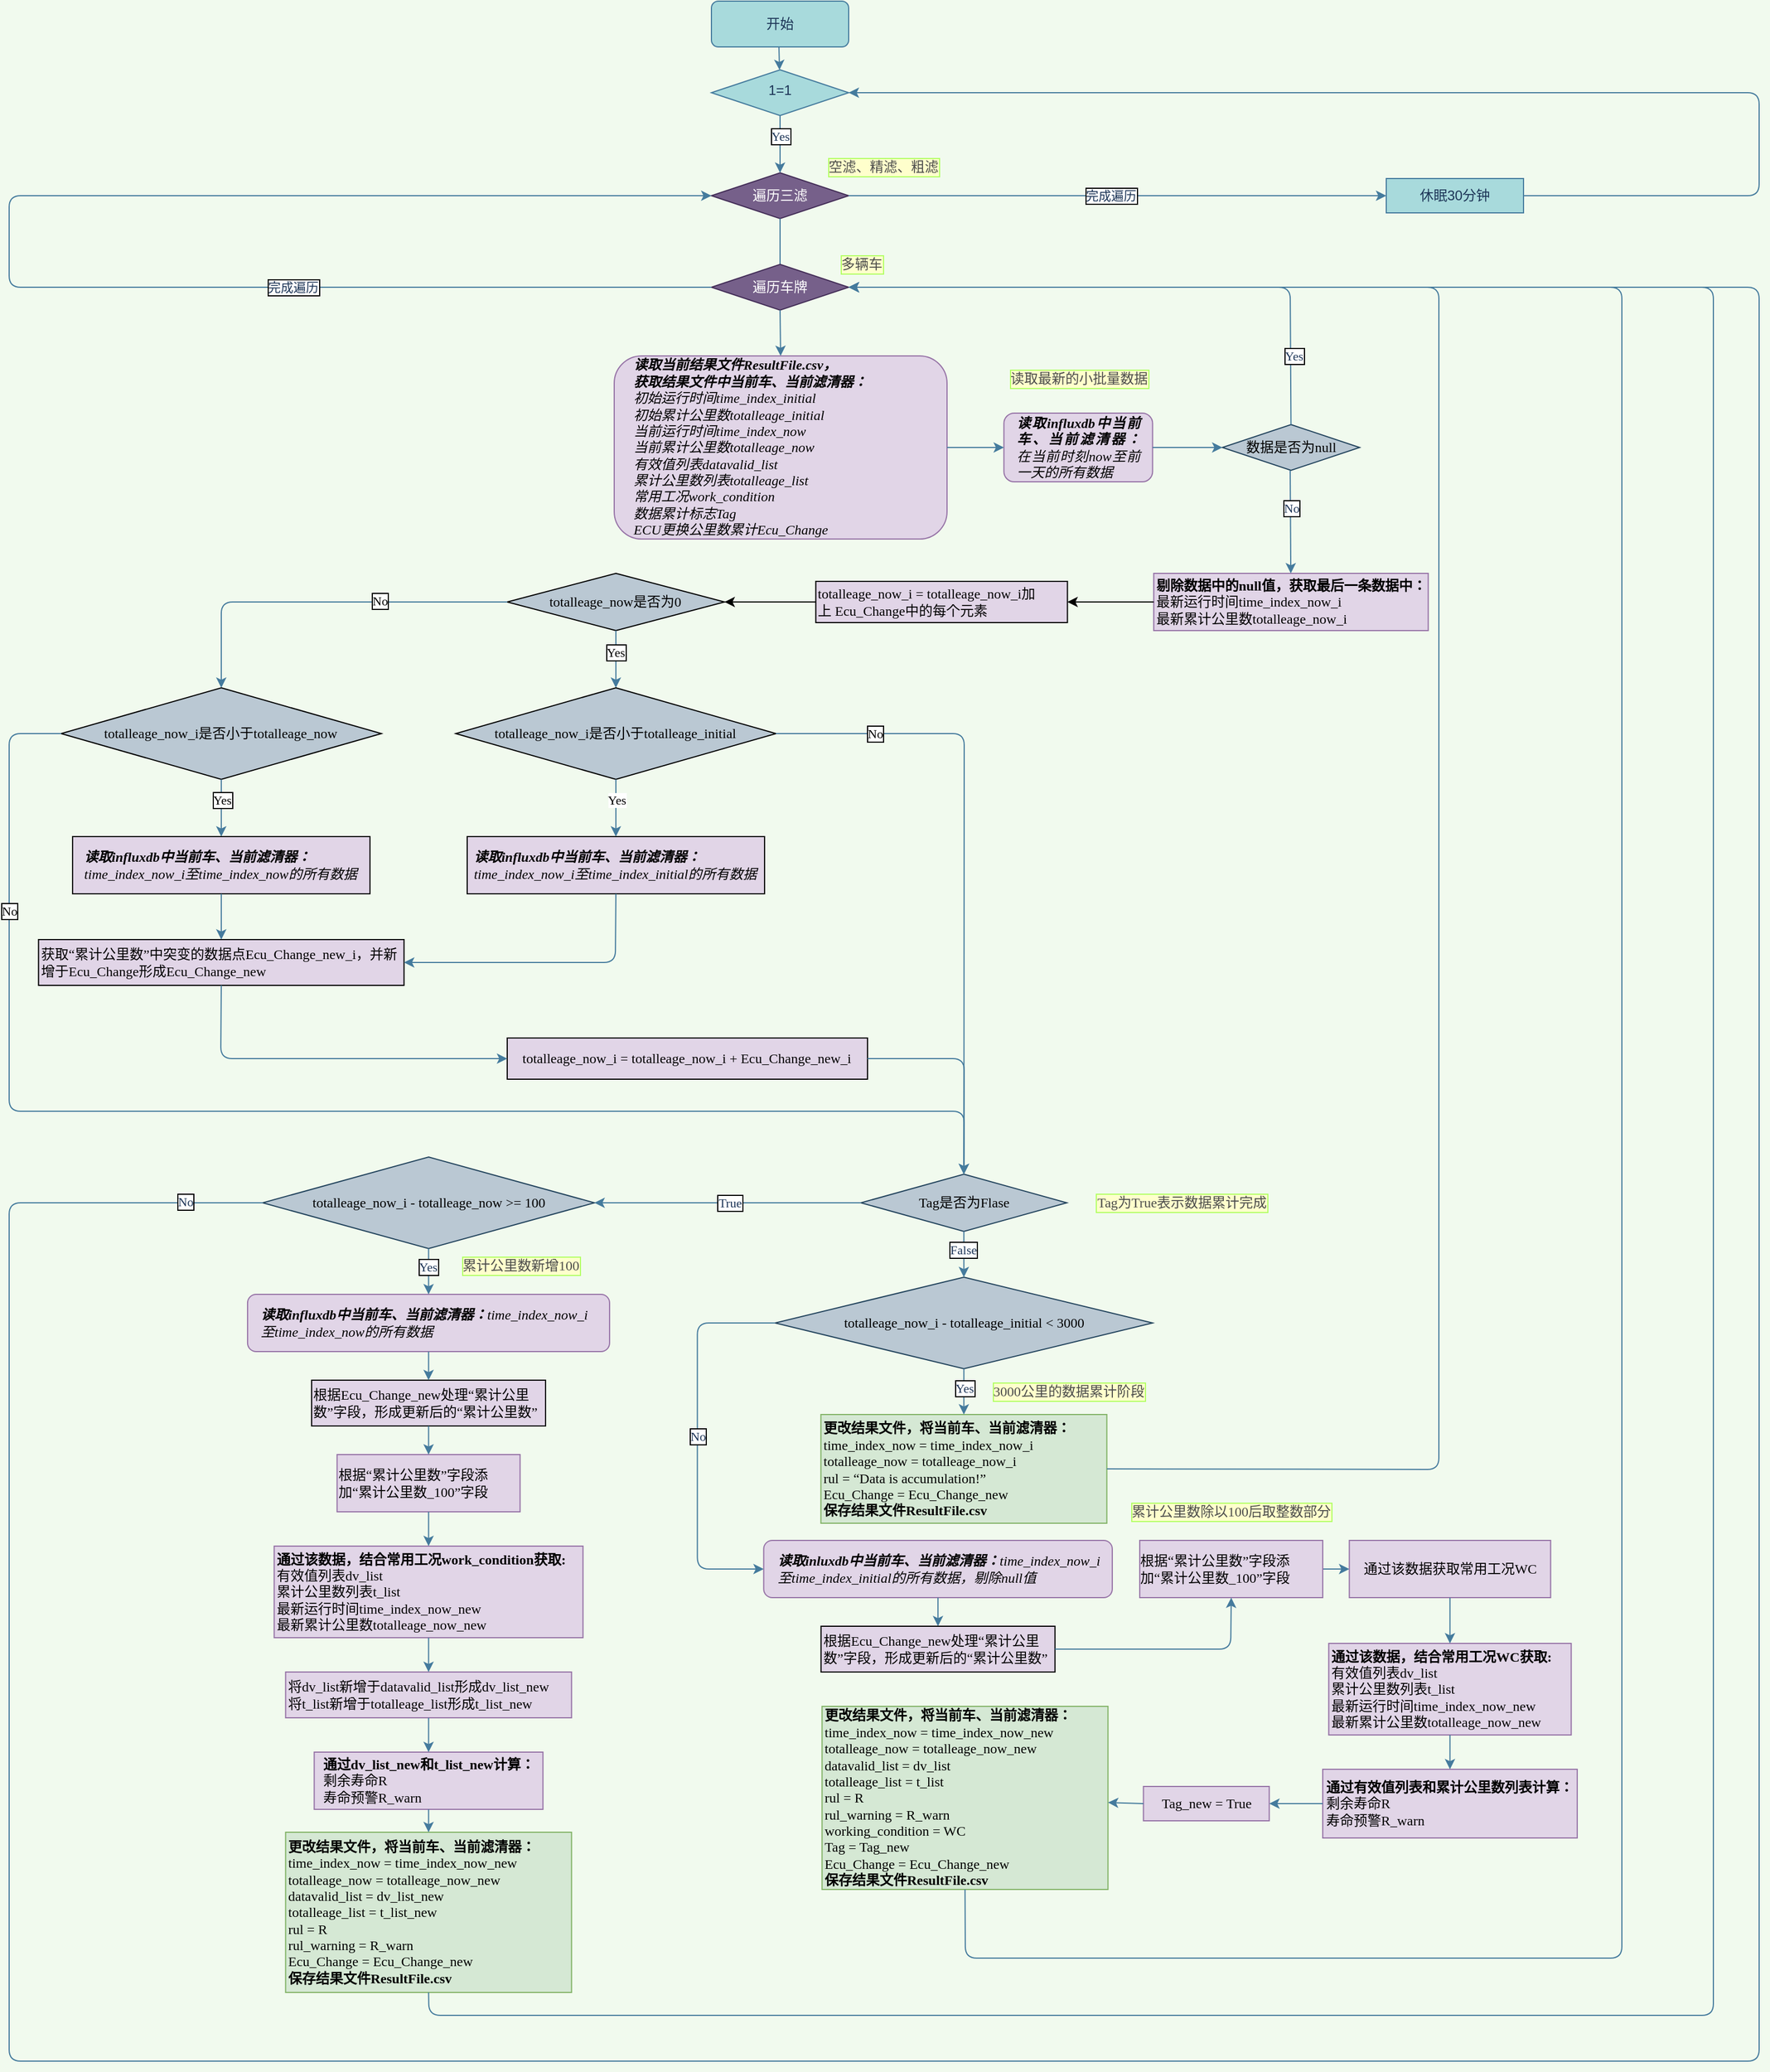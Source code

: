 <mxfile version="17.2.2" type="github">
  <diagram id="C5RBs43oDa-KdzZeNtuy" name="Page-1">
    <mxGraphModel dx="961" dy="343" grid="1" gridSize="10" guides="1" tooltips="1" connect="1" arrows="1" fold="1" page="1" pageScale="1" pageWidth="3300" pageHeight="4681" background="#F1FAEE" math="0" shadow="0">
      <root>
        <mxCell id="WIyWlLk6GJQsqaUBKTNV-0" />
        <mxCell id="WIyWlLk6GJQsqaUBKTNV-1" parent="WIyWlLk6GJQsqaUBKTNV-0" />
        <mxCell id="WIyWlLk6GJQsqaUBKTNV-3" value="开始" style="rounded=1;whiteSpace=wrap;html=1;fontSize=12;glass=0;strokeWidth=1;shadow=0;fillColor=#A8DADC;strokeColor=#457B9D;fontColor=#1D3557;" parent="WIyWlLk6GJQsqaUBKTNV-1" vertex="1">
          <mxGeometry x="1214" y="140" width="120" height="40" as="geometry" />
        </mxCell>
        <mxCell id="WIyWlLk6GJQsqaUBKTNV-6" value="1=1" style="rhombus;whiteSpace=wrap;html=1;shadow=0;fontFamily=Helvetica;fontSize=12;align=center;strokeWidth=1;spacing=6;spacingTop=-4;fillColor=#A8DADC;strokeColor=#457B9D;fontColor=#1D3557;" parent="WIyWlLk6GJQsqaUBKTNV-1" vertex="1">
          <mxGeometry x="1214" y="200" width="120" height="40" as="geometry" />
        </mxCell>
        <mxCell id="FsYi8NZGnZM2h-i9JEnJ-3" value="休眠30分钟" style="rounded=0;whiteSpace=wrap;html=1;sketch=0;fontColor=#1D3557;strokeColor=#457B9D;fillColor=#A8DADC;" parent="WIyWlLk6GJQsqaUBKTNV-1" vertex="1">
          <mxGeometry x="1804" y="295" width="120" height="30" as="geometry" />
        </mxCell>
        <mxCell id="FsYi8NZGnZM2h-i9JEnJ-4" value="" style="endArrow=classic;html=1;rounded=1;sketch=0;fontColor=#1D3557;strokeColor=#457B9D;fillColor=#A8DADC;curved=0;entryX=1;entryY=0.5;entryDx=0;entryDy=0;exitX=1;exitY=0.5;exitDx=0;exitDy=0;" parent="WIyWlLk6GJQsqaUBKTNV-1" source="FsYi8NZGnZM2h-i9JEnJ-3" target="WIyWlLk6GJQsqaUBKTNV-6" edge="1">
          <mxGeometry width="50" height="50" relative="1" as="geometry">
            <mxPoint x="1334" y="490" as="sourcePoint" />
            <mxPoint x="1384" y="440" as="targetPoint" />
            <Array as="points">
              <mxPoint x="2130" y="310" />
              <mxPoint x="2130" y="220" />
            </Array>
          </mxGeometry>
        </mxCell>
        <mxCell id="FsYi8NZGnZM2h-i9JEnJ-14" value="遍历三滤" style="rhombus;whiteSpace=wrap;html=1;rounded=0;sketch=0;fontColor=#ffffff;strokeColor=#432D57;fillColor=#76608a;" parent="WIyWlLk6GJQsqaUBKTNV-1" vertex="1">
          <mxGeometry x="1214" y="290" width="120" height="40" as="geometry" />
        </mxCell>
        <mxCell id="FsYi8NZGnZM2h-i9JEnJ-18" value="" style="endArrow=classic;html=1;rounded=1;sketch=0;fontColor=#1D3557;strokeColor=#457B9D;fillColor=#A8DADC;curved=0;entryX=0;entryY=0.5;entryDx=0;entryDy=0;" parent="WIyWlLk6GJQsqaUBKTNV-1" target="FsYi8NZGnZM2h-i9JEnJ-3" edge="1">
          <mxGeometry width="50" height="50" relative="1" as="geometry">
            <mxPoint x="1334" y="310" as="sourcePoint" />
            <mxPoint x="2194" y="750" as="targetPoint" />
            <Array as="points" />
          </mxGeometry>
        </mxCell>
        <mxCell id="FsYi8NZGnZM2h-i9JEnJ-60" value="完成遍历" style="edgeLabel;html=1;align=center;verticalAlign=middle;resizable=0;points=[];fontColor=#1D3557;labelBorderColor=default;" parent="FsYi8NZGnZM2h-i9JEnJ-18" vertex="1" connectable="0">
          <mxGeometry x="-0.802" y="1" relative="1" as="geometry">
            <mxPoint x="182" y="1" as="offset" />
          </mxGeometry>
        </mxCell>
        <mxCell id="FsYi8NZGnZM2h-i9JEnJ-20" value="" style="endArrow=classic;html=1;rounded=1;labelBackgroundColor=default;sketch=0;fontColor=#1D3557;strokeColor=#457B9D;fillColor=#A8DADC;curved=0;entryX=0.5;entryY=0;entryDx=0;entryDy=0;" parent="WIyWlLk6GJQsqaUBKTNV-1" edge="1">
          <mxGeometry width="50" height="50" relative="1" as="geometry">
            <mxPoint x="1274" y="330" as="sourcePoint" />
            <mxPoint x="1274" y="390" as="targetPoint" />
          </mxGeometry>
        </mxCell>
        <mxCell id="FsYi8NZGnZM2h-i9JEnJ-21" value="遍历车牌" style="rhombus;whiteSpace=wrap;html=1;rounded=0;labelBackgroundColor=none;sketch=0;fontColor=#ffffff;strokeColor=#432D57;fillColor=#76608a;" parent="WIyWlLk6GJQsqaUBKTNV-1" vertex="1">
          <mxGeometry x="1214" y="370" width="120" height="40" as="geometry" />
        </mxCell>
        <mxCell id="FsYi8NZGnZM2h-i9JEnJ-23" value="" style="endArrow=classic;html=1;rounded=1;labelBackgroundColor=none;sketch=0;fontColor=#1D3557;strokeColor=#457B9D;fillColor=#A8DADC;curved=0;entryX=0.5;entryY=0;entryDx=0;entryDy=0;" parent="WIyWlLk6GJQsqaUBKTNV-1" target="FsYi8NZGnZM2h-i9JEnJ-14" edge="1">
          <mxGeometry width="50" height="50" relative="1" as="geometry">
            <mxPoint x="1274" y="240" as="sourcePoint" />
            <mxPoint x="1324" y="190" as="targetPoint" />
          </mxGeometry>
        </mxCell>
        <mxCell id="FsYi8NZGnZM2h-i9JEnJ-30" value="Yes" style="edgeLabel;html=1;align=center;verticalAlign=middle;resizable=0;points=[];fontColor=#1D3557;fontFamily=Times New Roman;labelBorderColor=default;" parent="FsYi8NZGnZM2h-i9JEnJ-23" vertex="1" connectable="0">
          <mxGeometry x="-0.293" relative="1" as="geometry">
            <mxPoint as="offset" />
          </mxGeometry>
        </mxCell>
        <mxCell id="FsYi8NZGnZM2h-i9JEnJ-24" value="&lt;div align=&quot;justify&quot;&gt;&lt;b&gt;读取influxdb中当前车、当前滤清器：&lt;/b&gt;在当前时刻now至前一天的所有数据&lt;/div&gt;" style="rounded=1;whiteSpace=wrap;html=1;labelBackgroundColor=none;sketch=0;strokeColor=#9673a6;fillColor=#e1d5e7;fontFamily=Times New Roman;glass=0;shadow=0;fontStyle=2;spacingLeft=10;spacingRight=10;" parent="WIyWlLk6GJQsqaUBKTNV-1" vertex="1">
          <mxGeometry x="1469.71" y="500" width="130" height="60" as="geometry" />
        </mxCell>
        <mxCell id="FsYi8NZGnZM2h-i9JEnJ-25" value="数据是否为null" style="rhombus;whiteSpace=wrap;html=1;rounded=0;labelBackgroundColor=none;sketch=0;strokeColor=#23445d;fillColor=#bac8d3;fontFamily=Times New Roman;" parent="WIyWlLk6GJQsqaUBKTNV-1" vertex="1">
          <mxGeometry x="1660.71" y="510" width="120" height="40" as="geometry" />
        </mxCell>
        <mxCell id="FsYi8NZGnZM2h-i9JEnJ-28" value="" style="endArrow=classic;html=1;rounded=1;labelBackgroundColor=none;sketch=0;fontColor=#1D3557;strokeColor=#457B9D;fillColor=#A8DADC;curved=0;exitX=0.5;exitY=0;exitDx=0;exitDy=0;entryX=1;entryY=0.5;entryDx=0;entryDy=0;" parent="WIyWlLk6GJQsqaUBKTNV-1" source="FsYi8NZGnZM2h-i9JEnJ-25" target="FsYi8NZGnZM2h-i9JEnJ-21" edge="1">
          <mxGeometry width="50" height="50" relative="1" as="geometry">
            <mxPoint x="1574" y="580" as="sourcePoint" />
            <mxPoint x="1624" y="530" as="targetPoint" />
            <Array as="points">
              <mxPoint x="1720" y="390" />
              <mxPoint x="1434" y="390" />
            </Array>
          </mxGeometry>
        </mxCell>
        <mxCell id="FsYi8NZGnZM2h-i9JEnJ-29" value="Yes" style="edgeLabel;html=1;align=center;verticalAlign=middle;resizable=0;points=[];fontColor=#1D3557;labelBackgroundColor=default;labelBorderColor=default;fontFamily=Times New Roman;" parent="FsYi8NZGnZM2h-i9JEnJ-28" vertex="1" connectable="0">
          <mxGeometry x="0.082" y="-2" relative="1" as="geometry">
            <mxPoint x="156" y="62" as="offset" />
          </mxGeometry>
        </mxCell>
        <mxCell id="FsYi8NZGnZM2h-i9JEnJ-31" value="" style="endArrow=classic;html=1;rounded=1;labelBackgroundColor=none;sketch=0;fontColor=#1D3557;strokeColor=#457B9D;fillColor=#A8DADC;curved=0;exitX=0.5;exitY=1;exitDx=0;exitDy=0;entryX=0.5;entryY=0;entryDx=0;entryDy=0;" parent="WIyWlLk6GJQsqaUBKTNV-1" source="FsYi8NZGnZM2h-i9JEnJ-21" target="FsYi8NZGnZM2h-i9JEnJ-36" edge="1">
          <mxGeometry width="50" height="50" relative="1" as="geometry">
            <mxPoint x="1494" y="660" as="sourcePoint" />
            <mxPoint x="1544" y="610" as="targetPoint" />
          </mxGeometry>
        </mxCell>
        <mxCell id="FsYi8NZGnZM2h-i9JEnJ-32" value="" style="endArrow=classic;html=1;rounded=1;labelBackgroundColor=none;sketch=0;fontColor=#1D3557;strokeColor=#457B9D;fillColor=#A8DADC;curved=0;exitX=1;exitY=0.5;exitDx=0;exitDy=0;" parent="WIyWlLk6GJQsqaUBKTNV-1" source="FsYi8NZGnZM2h-i9JEnJ-24" target="FsYi8NZGnZM2h-i9JEnJ-25" edge="1">
          <mxGeometry width="50" height="50" relative="1" as="geometry">
            <mxPoint x="1494" y="660" as="sourcePoint" />
            <mxPoint x="1544" y="610" as="targetPoint" />
          </mxGeometry>
        </mxCell>
        <mxCell id="FsYi8NZGnZM2h-i9JEnJ-36" value="&lt;div align=&quot;left&quot;&gt;&lt;b&gt;读取当前结果文件ResultFile.csv，&lt;/b&gt;&lt;/div&gt;&lt;div align=&quot;left&quot;&gt;&lt;b&gt;获取结果文件中当前车、当前滤清器：&lt;/b&gt;&lt;/div&gt;&lt;div align=&quot;left&quot;&gt;初始运行时间time_index_initial&lt;/div&gt;&lt;div align=&quot;left&quot;&gt;初始累计公里数totalleage_initial&lt;/div&gt;&lt;div align=&quot;left&quot;&gt;当前运行时间time_index_now&lt;br&gt;&lt;/div&gt;&lt;div align=&quot;left&quot;&gt;当前累计公里数totalleage_now&lt;/div&gt;&lt;div align=&quot;left&quot;&gt;有效值列表datavalid_list&lt;/div&gt;&lt;div align=&quot;left&quot;&gt;累计公里数列表totalleage_list&lt;/div&gt;&lt;div align=&quot;left&quot;&gt;常用工况work_condition&lt;/div&gt;&lt;div align=&quot;left&quot;&gt;数据累计标志Tag&lt;/div&gt;&lt;div align=&quot;left&quot;&gt;ECU更换公里数累计Ecu_Change&lt;br&gt;&lt;/div&gt;" style="rounded=1;whiteSpace=wrap;html=1;labelBackgroundColor=none;sketch=0;strokeColor=#9673a6;fillColor=#e1d5e7;align=left;fontFamily=Times New Roman;fontStyle=2;spacingLeft=15;" parent="WIyWlLk6GJQsqaUBKTNV-1" vertex="1">
          <mxGeometry x="1129" y="450" width="291" height="160" as="geometry" />
        </mxCell>
        <mxCell id="FsYi8NZGnZM2h-i9JEnJ-37" value="&lt;div align=&quot;left&quot;&gt;&lt;font face=&quot;Times New Roman&quot;&gt;&lt;b&gt;剔除数据中的null值，获取最后一条数据中：&lt;/b&gt;&lt;/font&gt;&lt;/div&gt;&lt;div align=&quot;left&quot;&gt;&lt;font face=&quot;Times New Roman&quot;&gt;最新运行时间time_index_now_i&lt;/font&gt;&lt;/div&gt;&lt;div align=&quot;left&quot;&gt;&lt;font face=&quot;Times New Roman&quot;&gt;&lt;font face=&quot;Times New Roman&quot;&gt;最新&lt;/font&gt;累计公里数totalleage_now_i&lt;/font&gt;&lt;/div&gt;" style="rounded=0;whiteSpace=wrap;html=1;labelBackgroundColor=none;sketch=0;strokeColor=#9673a6;fillColor=#e1d5e7;align=left;fontFamily=Times New Roman;" parent="WIyWlLk6GJQsqaUBKTNV-1" vertex="1">
          <mxGeometry x="1600.71" y="640" width="240" height="50" as="geometry" />
        </mxCell>
        <mxCell id="FsYi8NZGnZM2h-i9JEnJ-39" value="" style="endArrow=classic;html=1;rounded=1;labelBackgroundColor=none;sketch=0;fontColor=#1D3557;strokeColor=#457B9D;fillColor=#A8DADC;curved=0;" parent="WIyWlLk6GJQsqaUBKTNV-1" target="FsYi8NZGnZM2h-i9JEnJ-37" edge="1">
          <mxGeometry width="50" height="50" relative="1" as="geometry">
            <mxPoint x="1720" y="550" as="sourcePoint" />
            <mxPoint x="1544" y="640" as="targetPoint" />
          </mxGeometry>
        </mxCell>
        <mxCell id="FsYi8NZGnZM2h-i9JEnJ-76" value="No" style="edgeLabel;html=1;align=center;verticalAlign=middle;resizable=0;points=[];fontFamily=Times New Roman;fontColor=#1D3557;labelBorderColor=default;" parent="FsYi8NZGnZM2h-i9JEnJ-39" vertex="1" connectable="0">
          <mxGeometry x="-0.271" y="1" relative="1" as="geometry">
            <mxPoint as="offset" />
          </mxGeometry>
        </mxCell>
        <mxCell id="FsYi8NZGnZM2h-i9JEnJ-42" value="Tag是否为Flase" style="rhombus;whiteSpace=wrap;html=1;rounded=0;labelBackgroundColor=none;labelBorderColor=none;sketch=0;strokeColor=#23445d;fillColor=#bac8d3;fontFamily=Times New Roman;" parent="WIyWlLk6GJQsqaUBKTNV-1" vertex="1">
          <mxGeometry x="1344.71" y="1165" width="180" height="50" as="geometry" />
        </mxCell>
        <mxCell id="FsYi8NZGnZM2h-i9JEnJ-45" value="&lt;font face=&quot;Times New Roman&quot;&gt;totalleage_now_i&lt;/font&gt; - totalleage_initial &amp;lt; 3000" style="rhombus;whiteSpace=wrap;html=1;rounded=0;labelBackgroundColor=none;labelBorderColor=none;sketch=0;strokeColor=#23445d;fillColor=#bac8d3;fontFamily=Times New Roman;" parent="WIyWlLk6GJQsqaUBKTNV-1" vertex="1">
          <mxGeometry x="1269.71" y="1255" width="330" height="80" as="geometry" />
        </mxCell>
        <mxCell id="FsYi8NZGnZM2h-i9JEnJ-47" value="" style="endArrow=classic;html=1;rounded=1;labelBackgroundColor=none;sketch=0;fontColor=#1D3557;strokeColor=#457B9D;fillColor=#A8DADC;curved=0;exitX=0.5;exitY=1;exitDx=0;exitDy=0;entryX=0.5;entryY=0;entryDx=0;entryDy=0;" parent="WIyWlLk6GJQsqaUBKTNV-1" source="FsYi8NZGnZM2h-i9JEnJ-42" target="FsYi8NZGnZM2h-i9JEnJ-45" edge="1">
          <mxGeometry width="50" height="50" relative="1" as="geometry">
            <mxPoint x="1495.71" y="1155" as="sourcePoint" />
            <mxPoint x="1545.71" y="1105" as="targetPoint" />
          </mxGeometry>
        </mxCell>
        <mxCell id="FsYi8NZGnZM2h-i9JEnJ-75" value="False" style="edgeLabel;html=1;align=center;verticalAlign=middle;resizable=0;points=[];fontFamily=Times New Roman;fontColor=#1D3557;labelBorderColor=default;" parent="FsYi8NZGnZM2h-i9JEnJ-47" vertex="1" connectable="0">
          <mxGeometry x="-0.217" y="-1" relative="1" as="geometry">
            <mxPoint as="offset" />
          </mxGeometry>
        </mxCell>
        <mxCell id="FsYi8NZGnZM2h-i9JEnJ-48" value="&lt;div&gt;&lt;b&gt;更改结果文件，将当前车、当前滤清器：&lt;/b&gt;&lt;/div&gt;&lt;div&gt;time_index_now = time_index_now_i&lt;/div&gt;&lt;div&gt;&lt;font face=&quot;Times New Roman&quot;&gt;totalleage_now&lt;/font&gt; = &lt;font face=&quot;Times New Roman&quot;&gt;totalleage_now_i&lt;/font&gt;&lt;/div&gt;&lt;div&gt;rul = “Data is accumulation!”&lt;/div&gt;&lt;div&gt;&lt;div&gt;Ecu_Change = Ecu_Change_new&lt;/div&gt;&lt;/div&gt;&lt;div&gt;&lt;b&gt;保存结果文件&lt;/b&gt;&lt;b&gt;ResultFile.csv&lt;/b&gt;&lt;/div&gt;" style="rounded=0;whiteSpace=wrap;html=1;labelBackgroundColor=none;labelBorderColor=none;sketch=0;strokeColor=#82b366;fillColor=#d5e8d4;align=left;fontFamily=Times New Roman;" parent="WIyWlLk6GJQsqaUBKTNV-1" vertex="1">
          <mxGeometry x="1309.71" y="1375" width="250" height="95" as="geometry" />
        </mxCell>
        <mxCell id="FsYi8NZGnZM2h-i9JEnJ-51" value="" style="endArrow=classic;html=1;rounded=1;labelBackgroundColor=none;sketch=0;fontColor=#1D3557;strokeColor=#457B9D;fillColor=#A8DADC;curved=0;exitX=0.5;exitY=1;exitDx=0;exitDy=0;" parent="WIyWlLk6GJQsqaUBKTNV-1" source="FsYi8NZGnZM2h-i9JEnJ-45" target="FsYi8NZGnZM2h-i9JEnJ-48" edge="1">
          <mxGeometry width="50" height="50" relative="1" as="geometry">
            <mxPoint x="1465.71" y="1275" as="sourcePoint" />
            <mxPoint x="1515.71" y="1225" as="targetPoint" />
          </mxGeometry>
        </mxCell>
        <mxCell id="FsYi8NZGnZM2h-i9JEnJ-53" value="Yes" style="edgeLabel;html=1;align=center;verticalAlign=middle;resizable=0;points=[];fontColor=#1D3557;fontFamily=Times New Roman;labelBorderColor=default;" parent="FsYi8NZGnZM2h-i9JEnJ-51" vertex="1" connectable="0">
          <mxGeometry x="-0.35" relative="1" as="geometry">
            <mxPoint y="4" as="offset" />
          </mxGeometry>
        </mxCell>
        <mxCell id="FsYi8NZGnZM2h-i9JEnJ-52" value="" style="endArrow=classic;html=1;rounded=1;labelBackgroundColor=none;sketch=0;fontColor=#1D3557;strokeColor=#457B9D;fillColor=#A8DADC;curved=0;exitX=1;exitY=0.5;exitDx=0;exitDy=0;entryX=1;entryY=0.5;entryDx=0;entryDy=0;" parent="WIyWlLk6GJQsqaUBKTNV-1" source="FsYi8NZGnZM2h-i9JEnJ-48" target="FsYi8NZGnZM2h-i9JEnJ-21" edge="1">
          <mxGeometry width="50" height="50" relative="1" as="geometry">
            <mxPoint x="1563" y="1069" as="sourcePoint" />
            <mxPoint x="1338" y="409" as="targetPoint" />
            <Array as="points">
              <mxPoint x="1850" y="1423" />
              <mxPoint x="1850" y="390" />
            </Array>
          </mxGeometry>
        </mxCell>
        <mxCell id="FsYi8NZGnZM2h-i9JEnJ-57" value="&lt;div align=&quot;left&quot;&gt;&lt;b&gt;读取inluxdb中当前车、当前滤清器：&lt;/b&gt;&lt;font face=&quot;Times New Roman&quot;&gt;time_index_now_i&lt;/font&gt;至time_index_initial的所有数据，剔除null值&lt;/div&gt;" style="rounded=1;whiteSpace=wrap;html=1;labelBackgroundColor=none;labelBorderColor=none;sketch=0;strokeColor=#9673a6;fillColor=#e1d5e7;align=left;fontFamily=Times New Roman;fontStyle=2;spacingLeft=10;spacingRight=5;" parent="WIyWlLk6GJQsqaUBKTNV-1" vertex="1">
          <mxGeometry x="1259.71" y="1485" width="304.75" height="50" as="geometry" />
        </mxCell>
        <mxCell id="FsYi8NZGnZM2h-i9JEnJ-58" value="" style="endArrow=classic;html=1;rounded=1;labelBackgroundColor=none;sketch=0;fontColor=#1D3557;strokeColor=#457B9D;fillColor=#A8DADC;curved=0;entryX=0;entryY=0.5;entryDx=0;entryDy=0;exitX=0;exitY=0.5;exitDx=0;exitDy=0;" parent="WIyWlLk6GJQsqaUBKTNV-1" source="FsYi8NZGnZM2h-i9JEnJ-45" target="FsYi8NZGnZM2h-i9JEnJ-57" edge="1">
          <mxGeometry width="50" height="50" relative="1" as="geometry">
            <mxPoint x="1605.71" y="1295" as="sourcePoint" />
            <mxPoint x="1650.71" y="1235" as="targetPoint" />
            <Array as="points">
              <mxPoint x="1201.71" y="1295" />
              <mxPoint x="1201.71" y="1510" />
            </Array>
          </mxGeometry>
        </mxCell>
        <mxCell id="FsYi8NZGnZM2h-i9JEnJ-59" value="No" style="edgeLabel;html=1;align=center;verticalAlign=middle;resizable=0;points=[];fontColor=#1D3557;fontFamily=Times New Roman;labelBorderColor=default;" parent="FsYi8NZGnZM2h-i9JEnJ-58" vertex="1" connectable="0">
          <mxGeometry x="-0.379" y="-2" relative="1" as="geometry">
            <mxPoint x="2" y="61" as="offset" />
          </mxGeometry>
        </mxCell>
        <mxCell id="FsYi8NZGnZM2h-i9JEnJ-61" value="通过该数据获取常用工况&lt;font face=&quot;Times New Roman&quot;&gt;WC&lt;/font&gt;" style="rounded=0;whiteSpace=wrap;html=1;labelBackgroundColor=none;labelBorderColor=none;sketch=0;strokeColor=#9673a6;fillColor=#e1d5e7;" parent="WIyWlLk6GJQsqaUBKTNV-1" vertex="1">
          <mxGeometry x="1771.71" y="1485" width="176" height="50" as="geometry" />
        </mxCell>
        <mxCell id="FsYi8NZGnZM2h-i9JEnJ-62" value="&lt;div align=&quot;left&quot;&gt;&lt;b&gt;通过该数据，结合常用工况&lt;/b&gt;&lt;b&gt;&lt;font face=&quot;Times New Roman&quot;&gt;WC&lt;/font&gt;获取:&lt;/b&gt;&lt;/div&gt;&lt;div align=&quot;left&quot;&gt;有效值列表dv_list&lt;/div&gt;&lt;div align=&quot;left&quot;&gt;累计公里数列表t_list&lt;/div&gt;&lt;div align=&quot;left&quot;&gt;&lt;font face=&quot;Times New Roman&quot;&gt;最新&lt;/font&gt;运行时间time_index_now_new&lt;/div&gt;&lt;div align=&quot;left&quot;&gt;&lt;font face=&quot;Times New Roman&quot;&gt;最新&lt;/font&gt;累计公里数totalleage_now_new&lt;br&gt;&lt;/div&gt;" style="rounded=0;whiteSpace=wrap;html=1;labelBackgroundColor=none;labelBorderColor=none;sketch=0;fontFamily=Times New Roman;strokeColor=#9673a6;fillColor=#e1d5e7;align=left;" parent="WIyWlLk6GJQsqaUBKTNV-1" vertex="1">
          <mxGeometry x="1753.71" y="1575" width="212" height="80" as="geometry" />
        </mxCell>
        <mxCell id="FsYi8NZGnZM2h-i9JEnJ-63" value="&lt;div align=&quot;left&quot;&gt;&lt;b&gt;通过有效值列表和累计公里数列表计算：&lt;/b&gt;&lt;/div&gt;&lt;div align=&quot;left&quot;&gt;剩余寿命R&lt;/div&gt;&lt;div align=&quot;left&quot;&gt;寿命预警R_warn&lt;br&gt;&lt;/div&gt;" style="rounded=0;whiteSpace=wrap;html=1;labelBackgroundColor=none;labelBorderColor=none;sketch=0;fontFamily=Times New Roman;strokeColor=#9673a6;fillColor=#e1d5e7;" parent="WIyWlLk6GJQsqaUBKTNV-1" vertex="1">
          <mxGeometry x="1748.46" y="1685" width="222.5" height="60" as="geometry" />
        </mxCell>
        <mxCell id="FsYi8NZGnZM2h-i9JEnJ-64" value="" style="endArrow=classic;html=1;rounded=1;labelBackgroundColor=none;sketch=0;fontFamily=Times New Roman;fontColor=#1D3557;strokeColor=#457B9D;fillColor=#A8DADC;curved=0;exitX=1;exitY=0.5;exitDx=0;exitDy=0;" parent="WIyWlLk6GJQsqaUBKTNV-1" source="FsYi8NZGnZM2h-i9JEnJ-94" target="FsYi8NZGnZM2h-i9JEnJ-61" edge="1">
          <mxGeometry width="50" height="50" relative="1" as="geometry">
            <mxPoint x="1645.71" y="1525" as="sourcePoint" />
            <mxPoint x="1695.71" y="1475" as="targetPoint" />
          </mxGeometry>
        </mxCell>
        <mxCell id="FsYi8NZGnZM2h-i9JEnJ-65" value="" style="endArrow=classic;html=1;rounded=1;labelBackgroundColor=none;sketch=0;fontFamily=Times New Roman;fontColor=#1D3557;strokeColor=#457B9D;fillColor=#A8DADC;curved=0;exitX=0.5;exitY=1;exitDx=0;exitDy=0;" parent="WIyWlLk6GJQsqaUBKTNV-1" source="FsYi8NZGnZM2h-i9JEnJ-61" target="FsYi8NZGnZM2h-i9JEnJ-62" edge="1">
          <mxGeometry width="50" height="50" relative="1" as="geometry">
            <mxPoint x="1645.71" y="1525" as="sourcePoint" />
            <mxPoint x="1695.71" y="1475" as="targetPoint" />
          </mxGeometry>
        </mxCell>
        <mxCell id="FsYi8NZGnZM2h-i9JEnJ-66" value="" style="endArrow=classic;html=1;rounded=1;labelBackgroundColor=none;sketch=0;fontFamily=Times New Roman;fontColor=#1D3557;strokeColor=#457B9D;fillColor=#A8DADC;curved=0;exitX=0.5;exitY=1;exitDx=0;exitDy=0;entryX=0.5;entryY=0;entryDx=0;entryDy=0;" parent="WIyWlLk6GJQsqaUBKTNV-1" source="FsYi8NZGnZM2h-i9JEnJ-62" target="FsYi8NZGnZM2h-i9JEnJ-63" edge="1">
          <mxGeometry width="50" height="50" relative="1" as="geometry">
            <mxPoint x="1645.71" y="1525" as="sourcePoint" />
            <mxPoint x="1695.71" y="1475" as="targetPoint" />
          </mxGeometry>
        </mxCell>
        <mxCell id="FsYi8NZGnZM2h-i9JEnJ-67" value="Tag_new = True" style="rounded=0;whiteSpace=wrap;html=1;labelBackgroundColor=none;labelBorderColor=none;sketch=0;fontFamily=Times New Roman;strokeColor=#9673a6;fillColor=#e1d5e7;" parent="WIyWlLk6GJQsqaUBKTNV-1" vertex="1">
          <mxGeometry x="1591.71" y="1700" width="110" height="30" as="geometry" />
        </mxCell>
        <mxCell id="FsYi8NZGnZM2h-i9JEnJ-68" value="" style="endArrow=classic;html=1;rounded=1;labelBackgroundColor=none;sketch=0;fontFamily=Times New Roman;fontColor=#1D3557;strokeColor=#457B9D;fillColor=#A8DADC;curved=0;exitX=0;exitY=0.5;exitDx=0;exitDy=0;" parent="WIyWlLk6GJQsqaUBKTNV-1" source="FsYi8NZGnZM2h-i9JEnJ-63" target="FsYi8NZGnZM2h-i9JEnJ-67" edge="1">
          <mxGeometry width="50" height="50" relative="1" as="geometry">
            <mxPoint x="1645.71" y="1635" as="sourcePoint" />
            <mxPoint x="1695.71" y="1585" as="targetPoint" />
          </mxGeometry>
        </mxCell>
        <mxCell id="FsYi8NZGnZM2h-i9JEnJ-69" value="&lt;div&gt;&lt;b&gt;更改结果文件，将当前车、当前滤清器：&lt;/b&gt;&lt;/div&gt;&lt;div&gt;time_index_now = time_index_now_new&lt;/div&gt;&lt;div&gt;&lt;font face=&quot;Times New Roman&quot;&gt;totalleage_now&lt;/font&gt; = &lt;font face=&quot;Times New Roman&quot;&gt;totalleage_now&lt;/font&gt;_new&lt;/div&gt;&lt;div&gt;datavalid_list = dv_list&lt;br&gt;&lt;/div&gt;&lt;div&gt;&lt;font face=&quot;Times New Roman&quot;&gt;totalleage&lt;/font&gt;_list = t_list&lt;br&gt;&lt;/div&gt;&lt;div&gt;rul = R&lt;/div&gt;&lt;div&gt;rul_warning = R_warn&lt;br&gt;&lt;/div&gt;&lt;div&gt;working_condition = WC&lt;br&gt;&lt;/div&gt;&lt;div&gt;Tag = Tag_new &lt;br&gt;&lt;/div&gt;&lt;div&gt;&lt;div&gt;Ecu_Change = Ecu_Change_new&lt;/div&gt;&lt;/div&gt;&lt;div&gt;&lt;b&gt;保存结果文件&lt;/b&gt;&lt;b&gt;ResultFile.csv&lt;/b&gt;&lt;/div&gt;" style="rounded=0;whiteSpace=wrap;html=1;labelBackgroundColor=none;labelBorderColor=none;sketch=0;strokeColor=#82b366;fillColor=#d5e8d4;align=left;fontFamily=Times New Roman;" parent="WIyWlLk6GJQsqaUBKTNV-1" vertex="1">
          <mxGeometry x="1310.71" y="1630" width="250" height="160" as="geometry" />
        </mxCell>
        <mxCell id="FsYi8NZGnZM2h-i9JEnJ-73" value="" style="endArrow=classic;html=1;rounded=1;labelBackgroundColor=none;sketch=0;fontFamily=Times New Roman;fontColor=#1D3557;strokeColor=#457B9D;fillColor=#A8DADC;curved=0;exitX=0;exitY=0.5;exitDx=0;exitDy=0;" parent="WIyWlLk6GJQsqaUBKTNV-1" source="FsYi8NZGnZM2h-i9JEnJ-67" target="FsYi8NZGnZM2h-i9JEnJ-69" edge="1">
          <mxGeometry width="50" height="50" relative="1" as="geometry">
            <mxPoint x="1505.71" y="2035" as="sourcePoint" />
            <mxPoint x="1555.71" y="1985" as="targetPoint" />
          </mxGeometry>
        </mxCell>
        <mxCell id="FsYi8NZGnZM2h-i9JEnJ-74" value="" style="endArrow=classic;html=1;rounded=1;labelBackgroundColor=none;sketch=0;fontFamily=Times New Roman;fontColor=#1D3557;strokeColor=#457B9D;fillColor=#A8DADC;curved=0;exitX=0.5;exitY=1;exitDx=0;exitDy=0;" parent="WIyWlLk6GJQsqaUBKTNV-1" source="FsYi8NZGnZM2h-i9JEnJ-69" edge="1">
          <mxGeometry width="50" height="50" relative="1" as="geometry">
            <mxPoint x="1384" y="1150" as="sourcePoint" />
            <mxPoint x="1334" y="390" as="targetPoint" />
            <Array as="points">
              <mxPoint x="1436" y="1850" />
              <mxPoint x="2010" y="1850" />
              <mxPoint x="2010" y="390" />
            </Array>
          </mxGeometry>
        </mxCell>
        <mxCell id="FsYi8NZGnZM2h-i9JEnJ-77" value="" style="endArrow=classic;html=1;rounded=1;labelBackgroundColor=none;sketch=0;fontFamily=Times New Roman;fontColor=#1D3557;strokeColor=#457B9D;fillColor=#A8DADC;curved=0;exitX=0;exitY=0.5;exitDx=0;exitDy=0;entryX=0;entryY=0.5;entryDx=0;entryDy=0;" parent="WIyWlLk6GJQsqaUBKTNV-1" source="FsYi8NZGnZM2h-i9JEnJ-21" target="FsYi8NZGnZM2h-i9JEnJ-14" edge="1">
          <mxGeometry width="50" height="50" relative="1" as="geometry">
            <mxPoint x="1704" y="590" as="sourcePoint" />
            <mxPoint x="1754" y="540" as="targetPoint" />
            <Array as="points">
              <mxPoint x="600" y="390" />
              <mxPoint x="600" y="310" />
            </Array>
          </mxGeometry>
        </mxCell>
        <mxCell id="FsYi8NZGnZM2h-i9JEnJ-78" value="完成遍历" style="edgeLabel;html=1;align=center;verticalAlign=middle;resizable=0;points=[];fontFamily=Times New Roman;fontColor=#1D3557;labelBorderColor=default;" parent="FsYi8NZGnZM2h-i9JEnJ-77" vertex="1" connectable="0">
          <mxGeometry x="0.096" y="1" relative="1" as="geometry">
            <mxPoint x="225" y="81" as="offset" />
          </mxGeometry>
        </mxCell>
        <mxCell id="FsYi8NZGnZM2h-i9JEnJ-84" value="&lt;font face=&quot;Times New Roman&quot;&gt;totalleage_now_i &lt;/font&gt;-&lt;font face=&quot;Times New Roman&quot;&gt; totalleage_now&lt;/font&gt; &amp;gt;= 100" style="rhombus;whiteSpace=wrap;html=1;rounded=0;labelBackgroundColor=none;labelBorderColor=none;sketch=0;fontFamily=Times New Roman;strokeColor=#23445d;fillColor=#bac8d3;" parent="WIyWlLk6GJQsqaUBKTNV-1" vertex="1">
          <mxGeometry x="821.71" y="1150" width="290" height="80" as="geometry" />
        </mxCell>
        <mxCell id="FsYi8NZGnZM2h-i9JEnJ-85" value="" style="endArrow=classic;html=1;rounded=1;labelBackgroundColor=none;sketch=0;fontFamily=Times New Roman;fontColor=#1D3557;strokeColor=#457B9D;fillColor=#A8DADC;curved=0;exitX=0;exitY=0.5;exitDx=0;exitDy=0;entryX=1;entryY=0.5;entryDx=0;entryDy=0;" parent="WIyWlLk6GJQsqaUBKTNV-1" source="FsYi8NZGnZM2h-i9JEnJ-42" target="FsYi8NZGnZM2h-i9JEnJ-84" edge="1">
          <mxGeometry width="50" height="50" relative="1" as="geometry">
            <mxPoint x="1501.71" y="1385" as="sourcePoint" />
            <mxPoint x="1551.71" y="1335" as="targetPoint" />
          </mxGeometry>
        </mxCell>
        <mxCell id="FsYi8NZGnZM2h-i9JEnJ-86" value="True" style="edgeLabel;html=1;align=center;verticalAlign=middle;resizable=0;points=[];fontFamily=Times New Roman;fontColor=#1D3557;labelBorderColor=default;" parent="FsYi8NZGnZM2h-i9JEnJ-85" vertex="1" connectable="0">
          <mxGeometry x="-0.088" y="3" relative="1" as="geometry">
            <mxPoint x="-9" y="-3" as="offset" />
          </mxGeometry>
        </mxCell>
        <mxCell id="FsYi8NZGnZM2h-i9JEnJ-89" value="" style="endArrow=classic;html=1;rounded=1;labelBackgroundColor=none;sketch=0;fontFamily=Times New Roman;fontColor=#1D3557;strokeColor=#457B9D;fillColor=#A8DADC;curved=0;exitX=0.492;exitY=1.006;exitDx=0;exitDy=0;exitPerimeter=0;" parent="WIyWlLk6GJQsqaUBKTNV-1" source="WIyWlLk6GJQsqaUBKTNV-3" target="WIyWlLk6GJQsqaUBKTNV-6" edge="1">
          <mxGeometry width="50" height="50" relative="1" as="geometry">
            <mxPoint x="1290" y="250" as="sourcePoint" />
            <mxPoint x="1340" y="200" as="targetPoint" />
          </mxGeometry>
        </mxCell>
        <mxCell id="FsYi8NZGnZM2h-i9JEnJ-92" value="&lt;div align=&quot;left&quot;&gt;&lt;b&gt;读取influxdb中当前车、当前滤清器：&lt;/b&gt;&lt;font face=&quot;Times New Roman&quot;&gt;time_index_now_i&lt;/font&gt;至time_index_now的所有数据&lt;/div&gt;" style="rounded=1;whiteSpace=wrap;html=1;labelBackgroundColor=none;labelBorderColor=none;sketch=0;fontFamily=Times New Roman;strokeColor=#9673a6;fillColor=#e1d5e7;align=left;fontStyle=2;spacingLeft=10;spacingRight=10;" parent="WIyWlLk6GJQsqaUBKTNV-1" vertex="1">
          <mxGeometry x="808.46" y="1270" width="316.5" height="50" as="geometry" />
        </mxCell>
        <mxCell id="FsYi8NZGnZM2h-i9JEnJ-94" value="&lt;div align=&quot;left&quot;&gt;根据“累计公里数”字段添加“累计公里数_100”字段&lt;br&gt;&lt;/div&gt;" style="rounded=0;whiteSpace=wrap;html=1;labelBackgroundColor=none;labelBorderColor=none;sketch=0;fontFamily=Times New Roman;strokeColor=#9673a6;fillColor=#e1d5e7;" parent="WIyWlLk6GJQsqaUBKTNV-1" vertex="1">
          <mxGeometry x="1588.46" y="1485" width="160" height="50" as="geometry" />
        </mxCell>
        <mxCell id="FsYi8NZGnZM2h-i9JEnJ-96" value="" style="endArrow=classic;html=1;rounded=1;labelBackgroundColor=none;sketch=0;fontFamily=Times New Roman;fontColor=#1D3557;strokeColor=#457B9D;fillColor=#A8DADC;curved=0;exitX=0.5;exitY=1;exitDx=0;exitDy=0;entryX=0.5;entryY=0;entryDx=0;entryDy=0;" parent="WIyWlLk6GJQsqaUBKTNV-1" source="FsYi8NZGnZM2h-i9JEnJ-57" target="09gv-E61fuyjvBYx6QCA-5" edge="1">
          <mxGeometry width="50" height="50" relative="1" as="geometry">
            <mxPoint x="1541.71" y="1665" as="sourcePoint" />
            <mxPoint x="1591.71" y="1615" as="targetPoint" />
          </mxGeometry>
        </mxCell>
        <mxCell id="FsYi8NZGnZM2h-i9JEnJ-97" value="&lt;div align=&quot;left&quot;&gt;根据“累计公里数”字段添加“累计公里数_100”字段&lt;br&gt;&lt;/div&gt;" style="rounded=0;whiteSpace=wrap;html=1;labelBackgroundColor=none;labelBorderColor=none;sketch=0;fontFamily=Times New Roman;strokeColor=#9673a6;fillColor=#e1d5e7;" parent="WIyWlLk6GJQsqaUBKTNV-1" vertex="1">
          <mxGeometry x="886.71" y="1410" width="160" height="50" as="geometry" />
        </mxCell>
        <mxCell id="FsYi8NZGnZM2h-i9JEnJ-98" value="" style="endArrow=classic;html=1;rounded=1;labelBackgroundColor=none;sketch=0;fontFamily=Times New Roman;fontColor=#1D3557;strokeColor=#457B9D;fillColor=#A8DADC;curved=0;exitX=0.5;exitY=1;exitDx=0;exitDy=0;" parent="WIyWlLk6GJQsqaUBKTNV-1" source="FsYi8NZGnZM2h-i9JEnJ-84" target="FsYi8NZGnZM2h-i9JEnJ-92" edge="1">
          <mxGeometry width="50" height="50" relative="1" as="geometry">
            <mxPoint x="1481.71" y="1325" as="sourcePoint" />
            <mxPoint x="1531.71" y="1275" as="targetPoint" />
          </mxGeometry>
        </mxCell>
        <mxCell id="FsYi8NZGnZM2h-i9JEnJ-110" value="Yes" style="edgeLabel;html=1;align=center;verticalAlign=middle;resizable=0;points=[];fontFamily=Times New Roman;fontColor=#1D3557;labelBorderColor=default;" parent="FsYi8NZGnZM2h-i9JEnJ-98" vertex="1" connectable="0">
          <mxGeometry x="-0.474" y="-1" relative="1" as="geometry">
            <mxPoint y="5" as="offset" />
          </mxGeometry>
        </mxCell>
        <mxCell id="FsYi8NZGnZM2h-i9JEnJ-100" value="&lt;div align=&quot;left&quot;&gt;&lt;b&gt;通过该数据，结合常用工况&lt;/b&gt;&lt;b&gt;work_condition获取:&lt;/b&gt;&lt;/div&gt;&lt;div align=&quot;left&quot;&gt;有效值列表dv_list&lt;/div&gt;&lt;div align=&quot;left&quot;&gt;累计公里数列表t_list&lt;/div&gt;&lt;div align=&quot;left&quot;&gt;&lt;font face=&quot;Times New Roman&quot;&gt;最新&lt;/font&gt;运行时间time_index_now_new&lt;/div&gt;&lt;div align=&quot;left&quot;&gt;&lt;font face=&quot;Times New Roman&quot;&gt;最新&lt;/font&gt;累计公里数totalleage_now_new&lt;br&gt;&lt;/div&gt;" style="rounded=0;whiteSpace=wrap;html=1;labelBackgroundColor=none;labelBorderColor=none;sketch=0;fontFamily=Times New Roman;strokeColor=#9673a6;fillColor=#e1d5e7;align=left;" parent="WIyWlLk6GJQsqaUBKTNV-1" vertex="1">
          <mxGeometry x="831.71" y="1490" width="270" height="80" as="geometry" />
        </mxCell>
        <mxCell id="FsYi8NZGnZM2h-i9JEnJ-101" value="&lt;div&gt;将dv_list新增于datavalid_list形成dv_list_new&lt;/div&gt;&lt;div&gt;将t_list新增于totalleage_list形成t_list_new&lt;br&gt;&lt;/div&gt;" style="rounded=0;whiteSpace=wrap;html=1;labelBackgroundColor=none;labelBorderColor=none;sketch=0;fontFamily=Times New Roman;strokeColor=#9673a6;fillColor=#e1d5e7;align=left;" parent="WIyWlLk6GJQsqaUBKTNV-1" vertex="1">
          <mxGeometry x="841.71" y="1600" width="250" height="40" as="geometry" />
        </mxCell>
        <mxCell id="FsYi8NZGnZM2h-i9JEnJ-102" value="&lt;div align=&quot;left&quot;&gt;&lt;b&gt;通过&lt;/b&gt;&lt;b&gt;dv_list_new和&lt;/b&gt;&lt;b&gt;t_list_new计算：&lt;/b&gt;&lt;/div&gt;&lt;div align=&quot;left&quot;&gt;剩余寿命R&lt;/div&gt;&lt;div align=&quot;left&quot;&gt;寿命预警R_warn&lt;br&gt;&lt;/div&gt;" style="rounded=0;whiteSpace=wrap;html=1;labelBackgroundColor=none;labelBorderColor=none;sketch=0;fontFamily=Times New Roman;strokeColor=#9673a6;fillColor=#e1d5e7;" parent="WIyWlLk6GJQsqaUBKTNV-1" vertex="1">
          <mxGeometry x="866.71" y="1670" width="200" height="50" as="geometry" />
        </mxCell>
        <mxCell id="FsYi8NZGnZM2h-i9JEnJ-103" value="&lt;div&gt;&lt;b&gt;更改结果文件，将当前车、当前滤清器：&lt;/b&gt;&lt;/div&gt;&lt;div&gt;time_index_now = time_index_now_new&lt;/div&gt;&lt;div&gt;&lt;font face=&quot;Times New Roman&quot;&gt;totalleage_now&lt;/font&gt; = &lt;font face=&quot;Times New Roman&quot;&gt;totalleage_now&lt;/font&gt;_new&lt;/div&gt;&lt;div&gt;datavalid_list = dv_list_new&lt;br&gt;&lt;/div&gt;&lt;div&gt;&lt;font face=&quot;Times New Roman&quot;&gt;totalleage&lt;/font&gt;_list = t_list_new&lt;br&gt;&lt;/div&gt;&lt;div&gt;rul = R&lt;/div&gt;&lt;div&gt;rul_warning = R_warn&lt;/div&gt;&lt;div&gt;&lt;div&gt;Ecu_Change = Ecu_Change_new&lt;/div&gt;&lt;/div&gt;&lt;div&gt;&lt;b&gt;保存结果文件&lt;/b&gt;&lt;b&gt;ResultFile.csv&lt;/b&gt;&lt;/div&gt;" style="rounded=0;whiteSpace=wrap;html=1;labelBackgroundColor=none;labelBorderColor=none;sketch=0;strokeColor=#82b366;fillColor=#d5e8d4;align=left;fontFamily=Times New Roman;" parent="WIyWlLk6GJQsqaUBKTNV-1" vertex="1">
          <mxGeometry x="841.71" y="1740" width="250" height="140" as="geometry" />
        </mxCell>
        <mxCell id="FsYi8NZGnZM2h-i9JEnJ-104" value="" style="endArrow=classic;html=1;rounded=1;labelBackgroundColor=none;sketch=0;fontFamily=Times New Roman;fontColor=#1D3557;strokeColor=#457B9D;fillColor=#A8DADC;curved=0;exitX=0.5;exitY=1;exitDx=0;exitDy=0;" parent="WIyWlLk6GJQsqaUBKTNV-1" source="FsYi8NZGnZM2h-i9JEnJ-97" target="FsYi8NZGnZM2h-i9JEnJ-100" edge="1">
          <mxGeometry width="50" height="50" relative="1" as="geometry">
            <mxPoint x="1261.71" y="1670" as="sourcePoint" />
            <mxPoint x="1311.71" y="1620" as="targetPoint" />
          </mxGeometry>
        </mxCell>
        <mxCell id="FsYi8NZGnZM2h-i9JEnJ-105" value="" style="endArrow=classic;html=1;rounded=1;labelBackgroundColor=none;sketch=0;fontFamily=Times New Roman;fontColor=#1D3557;strokeColor=#457B9D;fillColor=#A8DADC;curved=0;exitX=0.5;exitY=1;exitDx=0;exitDy=0;" parent="WIyWlLk6GJQsqaUBKTNV-1" source="FsYi8NZGnZM2h-i9JEnJ-100" target="FsYi8NZGnZM2h-i9JEnJ-101" edge="1">
          <mxGeometry width="50" height="50" relative="1" as="geometry">
            <mxPoint x="1241.71" y="1670" as="sourcePoint" />
            <mxPoint x="1291.71" y="1620" as="targetPoint" />
          </mxGeometry>
        </mxCell>
        <mxCell id="FsYi8NZGnZM2h-i9JEnJ-106" value="" style="endArrow=classic;html=1;rounded=1;labelBackgroundColor=none;sketch=0;fontFamily=Times New Roman;fontColor=#1D3557;strokeColor=#457B9D;fillColor=#A8DADC;curved=0;exitX=0.5;exitY=1;exitDx=0;exitDy=0;" parent="WIyWlLk6GJQsqaUBKTNV-1" source="FsYi8NZGnZM2h-i9JEnJ-101" target="FsYi8NZGnZM2h-i9JEnJ-102" edge="1">
          <mxGeometry width="50" height="50" relative="1" as="geometry">
            <mxPoint x="1241.71" y="1670" as="sourcePoint" />
            <mxPoint x="1291.71" y="1620" as="targetPoint" />
          </mxGeometry>
        </mxCell>
        <mxCell id="FsYi8NZGnZM2h-i9JEnJ-107" value="" style="endArrow=classic;html=1;rounded=1;labelBackgroundColor=none;sketch=0;fontFamily=Times New Roman;fontColor=#1D3557;strokeColor=#457B9D;fillColor=#A8DADC;curved=0;exitX=0.5;exitY=1;exitDx=0;exitDy=0;entryX=0.5;entryY=0;entryDx=0;entryDy=0;" parent="WIyWlLk6GJQsqaUBKTNV-1" source="FsYi8NZGnZM2h-i9JEnJ-102" target="FsYi8NZGnZM2h-i9JEnJ-103" edge="1">
          <mxGeometry width="50" height="50" relative="1" as="geometry">
            <mxPoint x="1241.71" y="1670" as="sourcePoint" />
            <mxPoint x="1291.71" y="1620" as="targetPoint" />
          </mxGeometry>
        </mxCell>
        <mxCell id="FsYi8NZGnZM2h-i9JEnJ-108" value="" style="endArrow=classic;html=1;rounded=1;labelBackgroundColor=none;sketch=0;fontFamily=Times New Roman;fontColor=#1D3557;strokeColor=#457B9D;fillColor=#A8DADC;curved=0;exitX=0.5;exitY=1;exitDx=0;exitDy=0;entryX=1;entryY=0.5;entryDx=0;entryDy=0;" parent="WIyWlLk6GJQsqaUBKTNV-1" source="FsYi8NZGnZM2h-i9JEnJ-103" target="FsYi8NZGnZM2h-i9JEnJ-21" edge="1">
          <mxGeometry width="50" height="50" relative="1" as="geometry">
            <mxPoint x="1300" y="1210" as="sourcePoint" />
            <mxPoint x="1340" y="410" as="targetPoint" />
            <Array as="points">
              <mxPoint x="967" y="1900" />
              <mxPoint x="2090" y="1900" />
              <mxPoint x="2090" y="390" />
            </Array>
          </mxGeometry>
        </mxCell>
        <mxCell id="FsYi8NZGnZM2h-i9JEnJ-109" value="" style="endArrow=classic;html=1;rounded=1;labelBackgroundColor=none;sketch=0;fontFamily=Times New Roman;fontColor=#1D3557;strokeColor=#457B9D;fillColor=#A8DADC;curved=0;exitX=0;exitY=0.5;exitDx=0;exitDy=0;entryX=1;entryY=0.5;entryDx=0;entryDy=0;" parent="WIyWlLk6GJQsqaUBKTNV-1" source="FsYi8NZGnZM2h-i9JEnJ-84" target="FsYi8NZGnZM2h-i9JEnJ-21" edge="1">
          <mxGeometry width="50" height="50" relative="1" as="geometry">
            <mxPoint x="1680" y="1010" as="sourcePoint" />
            <mxPoint x="1340" y="400" as="targetPoint" />
            <Array as="points">
              <mxPoint x="600" y="1190" />
              <mxPoint x="600" y="1940" />
              <mxPoint x="2130" y="1940" />
              <mxPoint x="2130" y="390" />
            </Array>
          </mxGeometry>
        </mxCell>
        <mxCell id="FsYi8NZGnZM2h-i9JEnJ-111" value="No" style="edgeLabel;html=1;align=center;verticalAlign=middle;resizable=0;points=[];fontFamily=Times New Roman;fontColor=#1D3557;labelBorderColor=default;" parent="FsYi8NZGnZM2h-i9JEnJ-109" vertex="1" connectable="0">
          <mxGeometry x="-0.972" y="-1" relative="1" as="geometry">
            <mxPoint as="offset" />
          </mxGeometry>
        </mxCell>
        <mxCell id="FsYi8NZGnZM2h-i9JEnJ-114" value="Tag为True表示数据累计完成" style="text;html=1;align=center;verticalAlign=middle;resizable=0;points=[];autosize=1;strokeColor=none;fillColor=none;fontFamily=Times New Roman;fontColor=#4D4D4D;fontStyle=0;labelBackgroundColor=#FFFFCC;labelBorderColor=#B3FF66;" parent="WIyWlLk6GJQsqaUBKTNV-1" vertex="1">
          <mxGeometry x="1544.71" y="1180" width="160" height="20" as="geometry" />
        </mxCell>
        <mxCell id="FsYi8NZGnZM2h-i9JEnJ-115" value="空滤、精滤、粗滤" style="text;html=1;align=center;verticalAlign=middle;resizable=0;points=[];autosize=1;strokeColor=none;fillColor=none;fontFamily=Times New Roman;fontColor=#4D4D4D;fontStyle=0;labelBackgroundColor=#FFFFCC;labelBorderColor=#B3FF66;spacingRight=10;spacingLeft=10;spacing=2;" parent="WIyWlLk6GJQsqaUBKTNV-1" vertex="1">
          <mxGeometry x="1294" y="275" width="140" height="20" as="geometry" />
        </mxCell>
        <mxCell id="FsYi8NZGnZM2h-i9JEnJ-116" value="读取最新的小批量数据" style="text;html=1;align=center;verticalAlign=middle;resizable=0;points=[];autosize=1;strokeColor=none;fillColor=none;fontFamily=Times New Roman;fontColor=#4D4D4D;fontStyle=0;labelBackgroundColor=#FFFFCC;labelBorderColor=#B3FF66;spacingRight=10;spacingLeft=10;spacing=2;" parent="WIyWlLk6GJQsqaUBKTNV-1" vertex="1">
          <mxGeometry x="1454.71" y="460" width="160" height="20" as="geometry" />
        </mxCell>
        <mxCell id="FsYi8NZGnZM2h-i9JEnJ-117" value="3000公里的数据累计阶段" style="text;html=1;align=center;verticalAlign=middle;resizable=0;points=[];autosize=1;strokeColor=none;fillColor=none;fontFamily=Times New Roman;fontColor=#4D4D4D;fontStyle=0;labelBackgroundColor=#FFFFCC;labelBorderColor=#B3FF66;" parent="WIyWlLk6GJQsqaUBKTNV-1" vertex="1">
          <mxGeometry x="1450.71" y="1345" width="150" height="20" as="geometry" />
        </mxCell>
        <mxCell id="FsYi8NZGnZM2h-i9JEnJ-118" value="累计公里数新增100" style="text;html=1;align=center;verticalAlign=middle;resizable=0;points=[];autosize=1;strokeColor=none;fillColor=none;fontFamily=Times New Roman;fontColor=#4D4D4D;fontStyle=0;labelBackgroundColor=#FFFFCC;labelBorderColor=#B3FF66;" parent="WIyWlLk6GJQsqaUBKTNV-1" vertex="1">
          <mxGeometry x="986.71" y="1235" width="120" height="20" as="geometry" />
        </mxCell>
        <mxCell id="FsYi8NZGnZM2h-i9JEnJ-119" value="多辆车" style="text;html=1;align=center;verticalAlign=middle;resizable=0;points=[];autosize=1;strokeColor=none;fillColor=none;fontFamily=Times New Roman;fontColor=#4D4D4D;fontStyle=0;labelBackgroundColor=#FFFFCC;labelBorderColor=#B3FF66;spacingRight=10;spacingLeft=10;spacing=2;" parent="WIyWlLk6GJQsqaUBKTNV-1" vertex="1">
          <mxGeometry x="1305.25" y="360" width="80" height="20" as="geometry" />
        </mxCell>
        <mxCell id="FsYi8NZGnZM2h-i9JEnJ-120" value="累计公里数除以100后取整数部分" style="text;html=1;align=center;verticalAlign=middle;resizable=0;points=[];autosize=1;strokeColor=none;fillColor=none;fontFamily=Times New Roman;fontColor=#4D4D4D;fontStyle=0;labelBackgroundColor=#FFFFCC;labelBorderColor=#B3FF66;" parent="WIyWlLk6GJQsqaUBKTNV-1" vertex="1">
          <mxGeometry x="1573.46" y="1450" width="190" height="20" as="geometry" />
        </mxCell>
        <mxCell id="ttKVwPnGXLAYkh8J1mRo-0" value="totalleage_now是否为0" style="rhombus;whiteSpace=wrap;html=1;fontFamily=Times New Roman;fillColor=#BAC8D3;" parent="WIyWlLk6GJQsqaUBKTNV-1" vertex="1">
          <mxGeometry x="1035.46" y="640" width="190" height="50" as="geometry" />
        </mxCell>
        <mxCell id="ttKVwPnGXLAYkh8J1mRo-2" value="" style="endArrow=classic;html=1;rounded=1;fontFamily=Times New Roman;exitX=0.5;exitY=1;exitDx=0;exitDy=0;strokeColor=#457B9D;" parent="WIyWlLk6GJQsqaUBKTNV-1" source="ttKVwPnGXLAYkh8J1mRo-0" edge="1">
          <mxGeometry width="50" height="50" relative="1" as="geometry">
            <mxPoint x="1245.46" y="860" as="sourcePoint" />
            <mxPoint x="1130.46" y="740" as="targetPoint" />
          </mxGeometry>
        </mxCell>
        <mxCell id="ttKVwPnGXLAYkh8J1mRo-3" value="Yes" style="edgeLabel;html=1;align=center;verticalAlign=middle;resizable=0;points=[];fontFamily=Times New Roman;labelBorderColor=default;" parent="ttKVwPnGXLAYkh8J1mRo-2" vertex="1" connectable="0">
          <mxGeometry x="-0.515" y="-1" relative="1" as="geometry">
            <mxPoint y="7" as="offset" />
          </mxGeometry>
        </mxCell>
        <mxCell id="ttKVwPnGXLAYkh8J1mRo-4" value="&lt;font face=&quot;Times New Roman&quot;&gt;totalleage_now_i&lt;/font&gt;是否小于totalleage_initial " style="rhombus;whiteSpace=wrap;html=1;fontFamily=Times New Roman;fillColor=#BAC8D3;" parent="WIyWlLk6GJQsqaUBKTNV-1" vertex="1">
          <mxGeometry x="990.46" y="740" width="280" height="80" as="geometry" />
        </mxCell>
        <mxCell id="ttKVwPnGXLAYkh8J1mRo-5" value="&lt;div align=&quot;left&quot;&gt;&lt;b&gt;读取influxdb中当前车、当前滤清器：&lt;/b&gt;&lt;/div&gt;&lt;div align=&quot;left&quot;&gt;&lt;font face=&quot;Times New Roman&quot;&gt;time_index_now_i&lt;/font&gt;至time_index_initial的所有数据&lt;/div&gt;" style="rounded=0;whiteSpace=wrap;html=1;fontFamily=Times New Roman;fillColor=#E1D5E7;fontStyle=2" parent="WIyWlLk6GJQsqaUBKTNV-1" vertex="1">
          <mxGeometry x="1000.46" y="870" width="260" height="50" as="geometry" />
        </mxCell>
        <mxCell id="ttKVwPnGXLAYkh8J1mRo-6" value="" style="endArrow=classic;html=1;rounded=1;fontFamily=Times New Roman;exitX=0.5;exitY=1;exitDx=0;exitDy=0;strokeColor=#457B9D;" parent="WIyWlLk6GJQsqaUBKTNV-1" source="ttKVwPnGXLAYkh8J1mRo-4" target="ttKVwPnGXLAYkh8J1mRo-5" edge="1">
          <mxGeometry width="50" height="50" relative="1" as="geometry">
            <mxPoint x="795.46" y="850" as="sourcePoint" />
            <mxPoint x="845.46" y="800" as="targetPoint" />
          </mxGeometry>
        </mxCell>
        <mxCell id="ttKVwPnGXLAYkh8J1mRo-7" value="Yes" style="edgeLabel;html=1;align=center;verticalAlign=middle;resizable=0;points=[];fontFamily=Times New Roman;" parent="ttKVwPnGXLAYkh8J1mRo-6" vertex="1" connectable="0">
          <mxGeometry x="-0.493" relative="1" as="geometry">
            <mxPoint y="5" as="offset" />
          </mxGeometry>
        </mxCell>
        <mxCell id="ttKVwPnGXLAYkh8J1mRo-8" value="获取“累计公里数”中突变的数据点Ecu_Change_new_i，并新增于Ecu_Change形成Ecu_Change_new" style="rounded=0;whiteSpace=wrap;html=1;fontFamily=Times New Roman;align=left;fillColor=#E1D5E7;" parent="WIyWlLk6GJQsqaUBKTNV-1" vertex="1">
          <mxGeometry x="625.69" y="960" width="319.54" height="40" as="geometry" />
        </mxCell>
        <mxCell id="ttKVwPnGXLAYkh8J1mRo-9" value="" style="endArrow=classic;html=1;rounded=1;fontFamily=Times New Roman;exitX=0.5;exitY=1;exitDx=0;exitDy=0;strokeColor=#457B9D;entryX=1;entryY=0.5;entryDx=0;entryDy=0;" parent="WIyWlLk6GJQsqaUBKTNV-1" source="ttKVwPnGXLAYkh8J1mRo-5" target="ttKVwPnGXLAYkh8J1mRo-8" edge="1">
          <mxGeometry width="50" height="50" relative="1" as="geometry">
            <mxPoint x="735.46" y="1090" as="sourcePoint" />
            <mxPoint x="785.46" y="1040" as="targetPoint" />
            <Array as="points">
              <mxPoint x="1130" y="980" />
            </Array>
          </mxGeometry>
        </mxCell>
        <mxCell id="ttKVwPnGXLAYkh8J1mRo-10" value="&lt;font face=&quot;Times New Roman&quot;&gt;totalleage_now_i&lt;/font&gt;是否小于totalleage_now " style="rhombus;whiteSpace=wrap;html=1;fontFamily=Times New Roman;fillColor=#BAC8D3;" parent="WIyWlLk6GJQsqaUBKTNV-1" vertex="1">
          <mxGeometry x="645.46" y="740" width="280" height="80" as="geometry" />
        </mxCell>
        <mxCell id="ttKVwPnGXLAYkh8J1mRo-11" value="" style="endArrow=classic;html=1;rounded=1;fontFamily=Times New Roman;exitX=0;exitY=0.5;exitDx=0;exitDy=0;entryX=0.5;entryY=0;entryDx=0;entryDy=0;strokeColor=#457B9D;" parent="WIyWlLk6GJQsqaUBKTNV-1" source="ttKVwPnGXLAYkh8J1mRo-0" target="ttKVwPnGXLAYkh8J1mRo-10" edge="1">
          <mxGeometry width="50" height="50" relative="1" as="geometry">
            <mxPoint x="495.46" y="1030" as="sourcePoint" />
            <mxPoint x="545.46" y="980" as="targetPoint" />
            <Array as="points">
              <mxPoint x="785.46" y="665" />
            </Array>
          </mxGeometry>
        </mxCell>
        <mxCell id="ttKVwPnGXLAYkh8J1mRo-12" value="No" style="edgeLabel;html=1;align=center;verticalAlign=middle;resizable=0;points=[];fontFamily=Times New Roman;labelBorderColor=default;" parent="ttKVwPnGXLAYkh8J1mRo-11" vertex="1" connectable="0">
          <mxGeometry x="-0.311" y="2" relative="1" as="geometry">
            <mxPoint y="-3" as="offset" />
          </mxGeometry>
        </mxCell>
        <mxCell id="ttKVwPnGXLAYkh8J1mRo-13" value="" style="endArrow=classic;html=1;rounded=1;fontFamily=Times New Roman;exitX=0.5;exitY=1;exitDx=0;exitDy=0;entryX=0.5;entryY=0;entryDx=0;entryDy=0;strokeColor=#457B9D;" parent="WIyWlLk6GJQsqaUBKTNV-1" source="ttKVwPnGXLAYkh8J1mRo-10" target="ttKVwPnGXLAYkh8J1mRo-15" edge="1">
          <mxGeometry width="50" height="50" relative="1" as="geometry">
            <mxPoint x="1140.46" y="830" as="sourcePoint" />
            <mxPoint x="785.46" y="880" as="targetPoint" />
          </mxGeometry>
        </mxCell>
        <mxCell id="ttKVwPnGXLAYkh8J1mRo-14" value="Yes" style="edgeLabel;html=1;align=center;verticalAlign=middle;resizable=0;points=[];fontFamily=Times New Roman;labelBorderColor=default;" parent="ttKVwPnGXLAYkh8J1mRo-13" vertex="1" connectable="0">
          <mxGeometry x="-0.493" relative="1" as="geometry">
            <mxPoint y="5" as="offset" />
          </mxGeometry>
        </mxCell>
        <mxCell id="ttKVwPnGXLAYkh8J1mRo-15" value="&lt;div align=&quot;left&quot;&gt;&lt;b&gt;读取influxdb中当前车、当前滤清器：&lt;/b&gt;&lt;/div&gt;&lt;div align=&quot;left&quot;&gt;&lt;font face=&quot;Times New Roman&quot;&gt;time_index_now_i&lt;/font&gt;至time_index_now的所有数据&lt;/div&gt;" style="rounded=0;whiteSpace=wrap;html=1;fontFamily=Times New Roman;fillColor=#E1D5E7;fontStyle=2" parent="WIyWlLk6GJQsqaUBKTNV-1" vertex="1">
          <mxGeometry x="655.46" y="870" width="260" height="50" as="geometry" />
        </mxCell>
        <mxCell id="ttKVwPnGXLAYkh8J1mRo-19" value="&lt;font face=&quot;Times New Roman&quot;&gt;totalleage_now_i = &lt;/font&gt;&lt;font face=&quot;Times New Roman&quot;&gt;totalleage_now_i + &lt;/font&gt;Ecu_Change_new_i" style="rounded=0;whiteSpace=wrap;html=1;fontFamily=Times New Roman;fillColor=#E1D5E7;" parent="WIyWlLk6GJQsqaUBKTNV-1" vertex="1">
          <mxGeometry x="1035.46" y="1046" width="315" height="36" as="geometry" />
        </mxCell>
        <mxCell id="ttKVwPnGXLAYkh8J1mRo-22" value="" style="endArrow=classic;html=1;rounded=1;fontFamily=Times New Roman;exitX=1;exitY=0.5;exitDx=0;exitDy=0;entryX=0.5;entryY=0;entryDx=0;entryDy=0;strokeColor=#457B9D;" parent="WIyWlLk6GJQsqaUBKTNV-1" source="ttKVwPnGXLAYkh8J1mRo-4" target="FsYi8NZGnZM2h-i9JEnJ-42" edge="1">
          <mxGeometry width="50" height="50" relative="1" as="geometry">
            <mxPoint x="1430" y="890" as="sourcePoint" />
            <mxPoint x="1480" y="840" as="targetPoint" />
            <Array as="points">
              <mxPoint x="1435" y="780" />
            </Array>
          </mxGeometry>
        </mxCell>
        <mxCell id="ttKVwPnGXLAYkh8J1mRo-27" value="No" style="edgeLabel;html=1;align=center;verticalAlign=middle;resizable=0;points=[];fontFamily=Times New Roman;labelBorderColor=default;" parent="ttKVwPnGXLAYkh8J1mRo-22" vertex="1" connectable="0">
          <mxGeometry x="-0.685" y="-3" relative="1" as="geometry">
            <mxPoint y="-3" as="offset" />
          </mxGeometry>
        </mxCell>
        <mxCell id="ttKVwPnGXLAYkh8J1mRo-23" value="" style="endArrow=classic;html=1;rounded=1;fontFamily=Times New Roman;exitX=1;exitY=0.5;exitDx=0;exitDy=0;entryX=0.5;entryY=0;entryDx=0;entryDy=0;strokeColor=#457B9D;" parent="WIyWlLk6GJQsqaUBKTNV-1" source="ttKVwPnGXLAYkh8J1mRo-19" target="FsYi8NZGnZM2h-i9JEnJ-42" edge="1">
          <mxGeometry width="50" height="50" relative="1" as="geometry">
            <mxPoint x="1430" y="890" as="sourcePoint" />
            <mxPoint x="1480" y="840" as="targetPoint" />
            <Array as="points">
              <mxPoint x="1435" y="1064" />
            </Array>
          </mxGeometry>
        </mxCell>
        <mxCell id="ttKVwPnGXLAYkh8J1mRo-24" value="" style="endArrow=classic;html=1;rounded=1;fontFamily=Times New Roman;exitX=0;exitY=0.5;exitDx=0;exitDy=0;entryX=0.5;entryY=0;entryDx=0;entryDy=0;strokeColor=#457B9D;" parent="WIyWlLk6GJQsqaUBKTNV-1" source="ttKVwPnGXLAYkh8J1mRo-10" target="FsYi8NZGnZM2h-i9JEnJ-42" edge="1">
          <mxGeometry width="50" height="50" relative="1" as="geometry">
            <mxPoint x="1430" y="890" as="sourcePoint" />
            <mxPoint x="1480" y="840" as="targetPoint" />
            <Array as="points">
              <mxPoint x="600" y="780" />
              <mxPoint x="600" y="1110" />
              <mxPoint x="1435" y="1110" />
            </Array>
          </mxGeometry>
        </mxCell>
        <mxCell id="ttKVwPnGXLAYkh8J1mRo-26" value="No" style="edgeLabel;html=1;align=center;verticalAlign=middle;resizable=0;points=[];fontFamily=Times New Roman;labelBorderColor=default;" parent="ttKVwPnGXLAYkh8J1mRo-24" vertex="1" connectable="0">
          <mxGeometry x="-0.786" y="2" relative="1" as="geometry">
            <mxPoint x="-2" y="65" as="offset" />
          </mxGeometry>
        </mxCell>
        <mxCell id="ttKVwPnGXLAYkh8J1mRo-29" value="" style="endArrow=classic;html=1;rounded=1;fontFamily=Times New Roman;strokeColor=#457B9D;entryX=0;entryY=0.5;entryDx=0;entryDy=0;exitX=1;exitY=0.5;exitDx=0;exitDy=0;" parent="WIyWlLk6GJQsqaUBKTNV-1" source="FsYi8NZGnZM2h-i9JEnJ-36" target="FsYi8NZGnZM2h-i9JEnJ-24" edge="1">
          <mxGeometry width="50" height="50" relative="1" as="geometry">
            <mxPoint x="1420" y="525" as="sourcePoint" />
            <mxPoint x="1280" y="670" as="targetPoint" />
          </mxGeometry>
        </mxCell>
        <mxCell id="ttKVwPnGXLAYkh8J1mRo-33" value="&lt;font face=&quot;Times New Roman&quot;&gt;totalleage_now_i = &lt;/font&gt;&lt;font face=&quot;Times New Roman&quot;&gt;totalleage_now_i加上&amp;nbsp;&lt;/font&gt;Ecu_Change中的每个元素" style="rounded=0;whiteSpace=wrap;html=1;fontFamily=Times New Roman;fillColor=#E1D5E7;align=left;" parent="WIyWlLk6GJQsqaUBKTNV-1" vertex="1">
          <mxGeometry x="1305.25" y="647" width="220" height="36" as="geometry" />
        </mxCell>
        <mxCell id="ttKVwPnGXLAYkh8J1mRo-37" value="" style="endArrow=classic;html=1;rounded=1;fontFamily=Times New Roman;strokeColor=#457B9D;exitX=0.5;exitY=1;exitDx=0;exitDy=0;" parent="WIyWlLk6GJQsqaUBKTNV-1" source="ttKVwPnGXLAYkh8J1mRo-15" target="ttKVwPnGXLAYkh8J1mRo-8" edge="1">
          <mxGeometry width="50" height="50" relative="1" as="geometry">
            <mxPoint x="1330" y="1080" as="sourcePoint" />
            <mxPoint x="1380" y="1030" as="targetPoint" />
          </mxGeometry>
        </mxCell>
        <mxCell id="ttKVwPnGXLAYkh8J1mRo-39" value="" style="endArrow=classic;html=1;rounded=1;fontFamily=Times New Roman;strokeColor=#457B9D;exitX=0.5;exitY=1;exitDx=0;exitDy=0;entryX=0;entryY=0.5;entryDx=0;entryDy=0;" parent="WIyWlLk6GJQsqaUBKTNV-1" source="ttKVwPnGXLAYkh8J1mRo-8" target="ttKVwPnGXLAYkh8J1mRo-19" edge="1">
          <mxGeometry width="50" height="50" relative="1" as="geometry">
            <mxPoint x="912.73" y="1064" as="sourcePoint" />
            <mxPoint x="1380" y="1030" as="targetPoint" />
            <Array as="points">
              <mxPoint x="785" y="1064" />
            </Array>
          </mxGeometry>
        </mxCell>
        <mxCell id="09gv-E61fuyjvBYx6QCA-0" value="" style="endArrow=classic;html=1;rounded=0;exitX=0;exitY=0.5;exitDx=0;exitDy=0;entryX=1;entryY=0.5;entryDx=0;entryDy=0;" parent="WIyWlLk6GJQsqaUBKTNV-1" source="FsYi8NZGnZM2h-i9JEnJ-37" target="ttKVwPnGXLAYkh8J1mRo-33" edge="1">
          <mxGeometry width="50" height="50" relative="1" as="geometry">
            <mxPoint x="1170" y="870" as="sourcePoint" />
            <mxPoint x="1220" y="820" as="targetPoint" />
          </mxGeometry>
        </mxCell>
        <mxCell id="09gv-E61fuyjvBYx6QCA-1" value="" style="endArrow=classic;html=1;rounded=0;exitX=0;exitY=0.5;exitDx=0;exitDy=0;entryX=1;entryY=0.5;entryDx=0;entryDy=0;" parent="WIyWlLk6GJQsqaUBKTNV-1" source="ttKVwPnGXLAYkh8J1mRo-33" target="ttKVwPnGXLAYkh8J1mRo-0" edge="1">
          <mxGeometry width="50" height="50" relative="1" as="geometry">
            <mxPoint x="1170" y="870" as="sourcePoint" />
            <mxPoint x="1220" y="820" as="targetPoint" />
          </mxGeometry>
        </mxCell>
        <mxCell id="09gv-E61fuyjvBYx6QCA-2" value="根据Ecu_Change_new处理“累计公里数”字段，形成更新后的“累计公里数”" style="rounded=0;whiteSpace=wrap;html=1;fontFamily=Times New Roman;align=left;fillColor=#E1D5E7;" parent="WIyWlLk6GJQsqaUBKTNV-1" vertex="1">
          <mxGeometry x="864.44" y="1345" width="204.54" height="40" as="geometry" />
        </mxCell>
        <mxCell id="09gv-E61fuyjvBYx6QCA-3" value="" style="endArrow=classic;html=1;rounded=1;fontFamily=Times New Roman;exitX=0.5;exitY=1;exitDx=0;exitDy=0;entryX=0.5;entryY=0;entryDx=0;entryDy=0;strokeColor=#457B9D;" parent="WIyWlLk6GJQsqaUBKTNV-1" source="FsYi8NZGnZM2h-i9JEnJ-92" target="09gv-E61fuyjvBYx6QCA-2" edge="1">
          <mxGeometry width="50" height="50" relative="1" as="geometry">
            <mxPoint x="1180" y="1250" as="sourcePoint" />
            <mxPoint x="1230" y="1200" as="targetPoint" />
          </mxGeometry>
        </mxCell>
        <mxCell id="09gv-E61fuyjvBYx6QCA-4" value="" style="endArrow=classic;html=1;rounded=1;fontFamily=Times New Roman;exitX=0.5;exitY=1;exitDx=0;exitDy=0;entryX=0.5;entryY=0;entryDx=0;entryDy=0;strokeColor=#457B9D;" parent="WIyWlLk6GJQsqaUBKTNV-1" source="09gv-E61fuyjvBYx6QCA-2" target="FsYi8NZGnZM2h-i9JEnJ-97" edge="1">
          <mxGeometry width="50" height="50" relative="1" as="geometry">
            <mxPoint x="1180" y="1250" as="sourcePoint" />
            <mxPoint x="1230" y="1200" as="targetPoint" />
          </mxGeometry>
        </mxCell>
        <mxCell id="09gv-E61fuyjvBYx6QCA-5" value="根据Ecu_Change_new处理“累计公里数”字段，形成更新后的“累计公里数”" style="rounded=0;whiteSpace=wrap;html=1;fontFamily=Times New Roman;align=left;fillColor=#E1D5E7;" parent="WIyWlLk6GJQsqaUBKTNV-1" vertex="1">
          <mxGeometry x="1309.82" y="1560" width="204.54" height="40" as="geometry" />
        </mxCell>
        <mxCell id="09gv-E61fuyjvBYx6QCA-7" value="" style="endArrow=classic;html=1;rounded=1;fontFamily=Times New Roman;strokeColor=#457B9D;exitX=1;exitY=0.5;exitDx=0;exitDy=0;exitPerimeter=0;entryX=0.5;entryY=1;entryDx=0;entryDy=0;" parent="WIyWlLk6GJQsqaUBKTNV-1" source="09gv-E61fuyjvBYx6QCA-5" target="FsYi8NZGnZM2h-i9JEnJ-94" edge="1">
          <mxGeometry width="50" height="50" relative="1" as="geometry">
            <mxPoint x="1470" y="1390" as="sourcePoint" />
            <mxPoint x="1520" y="1340" as="targetPoint" />
            <Array as="points">
              <mxPoint x="1668" y="1580" />
            </Array>
          </mxGeometry>
        </mxCell>
      </root>
    </mxGraphModel>
  </diagram>
</mxfile>
